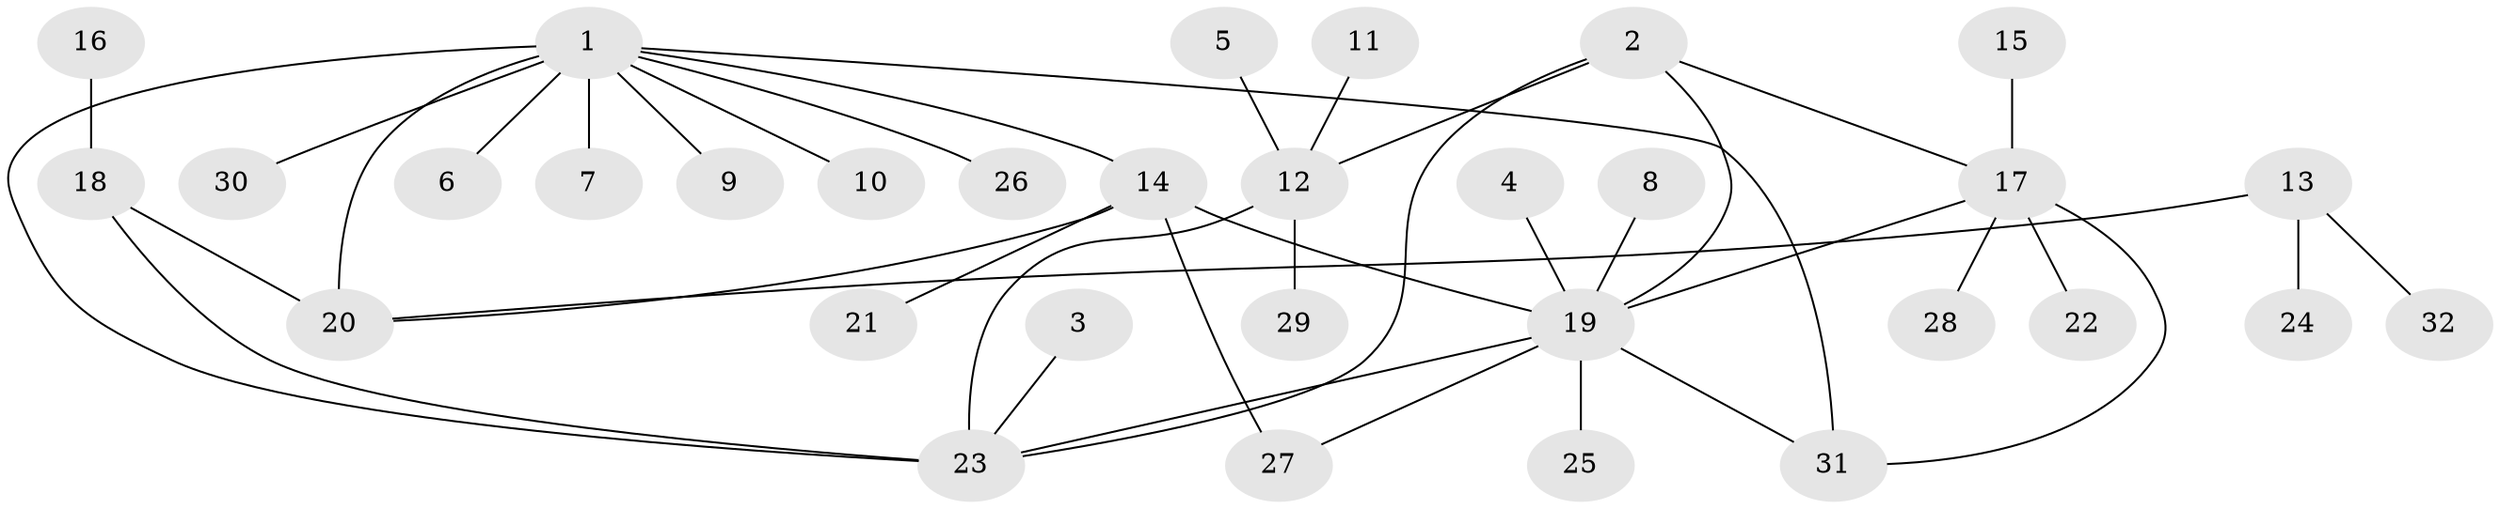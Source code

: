 // original degree distribution, {5: 0.07936507936507936, 4: 0.06349206349206349, 6: 0.047619047619047616, 7: 0.031746031746031744, 3: 0.047619047619047616, 8: 0.015873015873015872, 10: 0.015873015873015872, 2: 0.12698412698412698, 1: 0.5714285714285714}
// Generated by graph-tools (version 1.1) at 2025/50/03/09/25 03:50:40]
// undirected, 32 vertices, 40 edges
graph export_dot {
graph [start="1"]
  node [color=gray90,style=filled];
  1;
  2;
  3;
  4;
  5;
  6;
  7;
  8;
  9;
  10;
  11;
  12;
  13;
  14;
  15;
  16;
  17;
  18;
  19;
  20;
  21;
  22;
  23;
  24;
  25;
  26;
  27;
  28;
  29;
  30;
  31;
  32;
  1 -- 6 [weight=1.0];
  1 -- 7 [weight=1.0];
  1 -- 9 [weight=1.0];
  1 -- 10 [weight=1.0];
  1 -- 14 [weight=1.0];
  1 -- 20 [weight=2.0];
  1 -- 23 [weight=2.0];
  1 -- 26 [weight=1.0];
  1 -- 30 [weight=1.0];
  1 -- 31 [weight=2.0];
  2 -- 12 [weight=1.0];
  2 -- 17 [weight=1.0];
  2 -- 19 [weight=1.0];
  2 -- 23 [weight=1.0];
  3 -- 23 [weight=1.0];
  4 -- 19 [weight=1.0];
  5 -- 12 [weight=1.0];
  8 -- 19 [weight=1.0];
  11 -- 12 [weight=1.0];
  12 -- 23 [weight=1.0];
  12 -- 29 [weight=1.0];
  13 -- 20 [weight=1.0];
  13 -- 24 [weight=1.0];
  13 -- 32 [weight=1.0];
  14 -- 19 [weight=1.0];
  14 -- 20 [weight=1.0];
  14 -- 21 [weight=1.0];
  14 -- 27 [weight=1.0];
  15 -- 17 [weight=1.0];
  16 -- 18 [weight=1.0];
  17 -- 19 [weight=1.0];
  17 -- 22 [weight=1.0];
  17 -- 28 [weight=1.0];
  17 -- 31 [weight=2.0];
  18 -- 20 [weight=1.0];
  18 -- 23 [weight=1.0];
  19 -- 23 [weight=1.0];
  19 -- 25 [weight=1.0];
  19 -- 27 [weight=1.0];
  19 -- 31 [weight=1.0];
}
